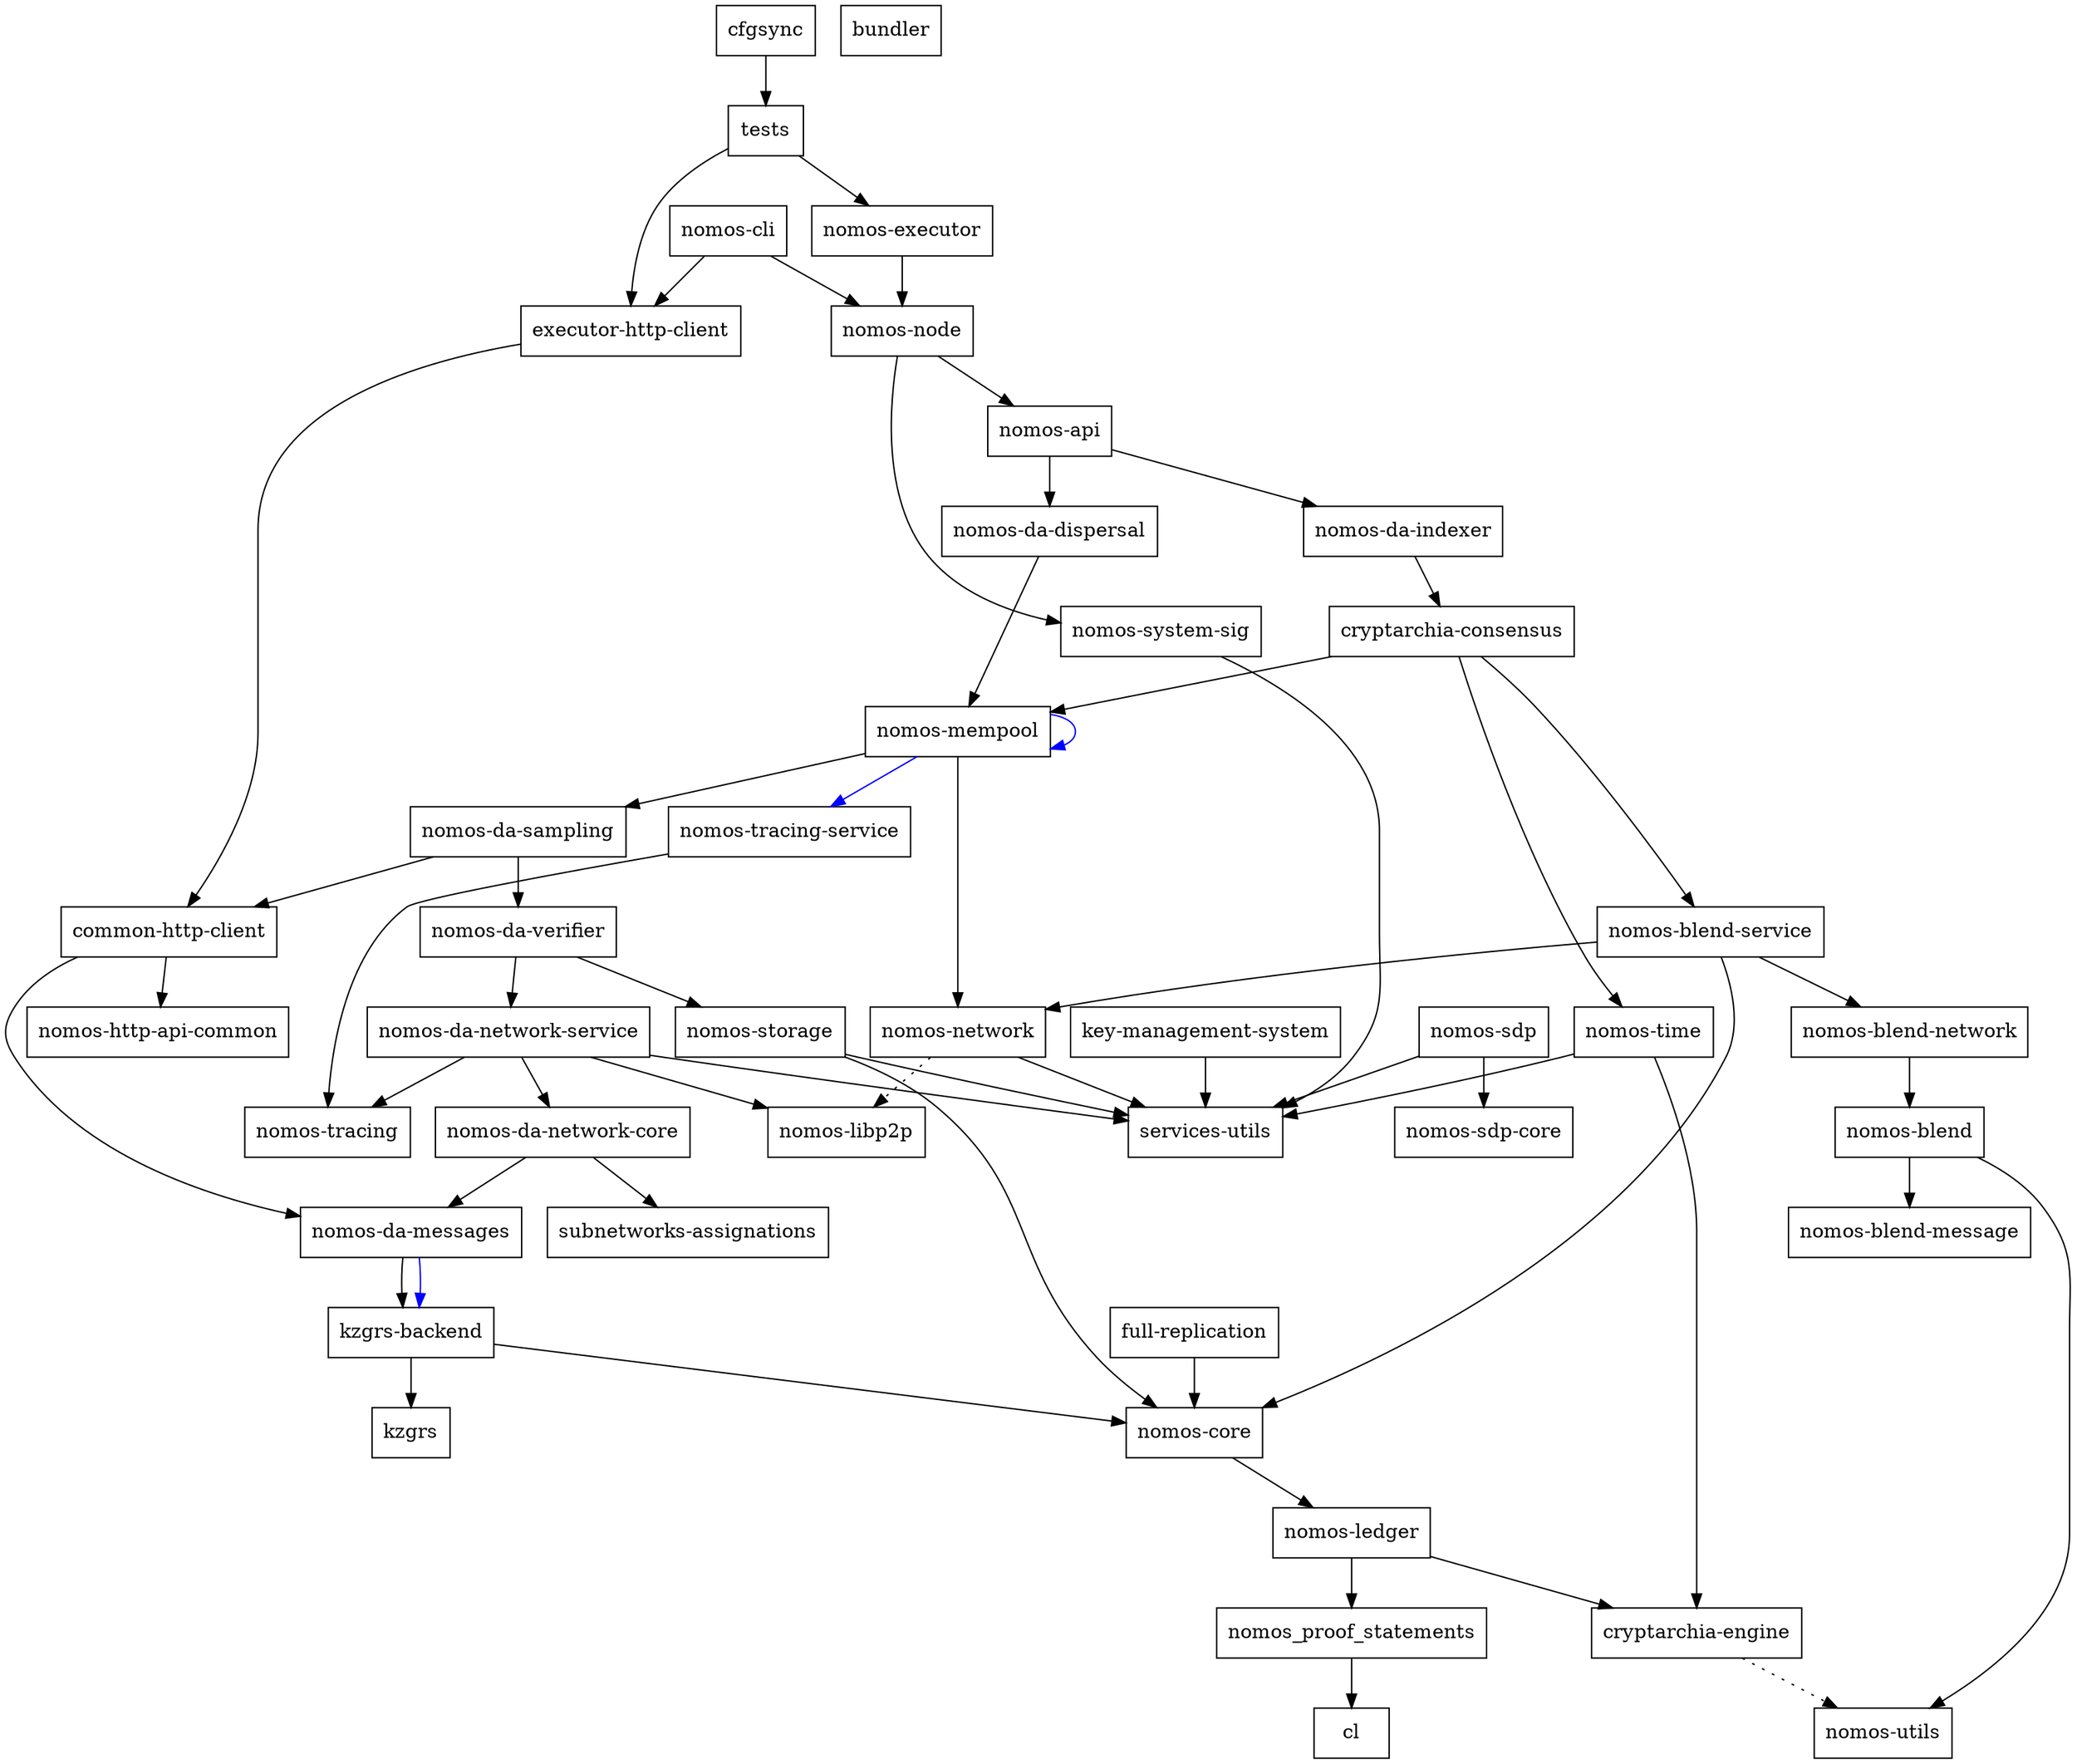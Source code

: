 digraph {
    0 [ label = "cryptarchia-engine" shape = box]
    1 [ label = "nomos-utils" shape = box]
    2 [ label = "nomos-ledger" shape = box]
    3 [ label = "cl" shape = box]
    4 [ label = "nomos_proof_statements" shape = box]
    5 [ label = "nomos-http-api-common" shape = box]
    6 [ label = "nomos-executor" shape = box]
    7 [ label = "kzgrs-backend" shape = box]
    8 [ label = "kzgrs" shape = box]
    9 [ label = "nomos-core" shape = box]
    10 [ label = "nomos-api" shape = box]
    11 [ label = "cryptarchia-consensus" shape = box]
    12 [ label = "nomos-blend-service" shape = box]
    13 [ label = "nomos-blend" shape = box]
    14 [ label = "nomos-blend-message" shape = box]
    15 [ label = "nomos-blend-network" shape = box]
    16 [ label = "nomos-libp2p" shape = box]
    17 [ label = "nomos-network" shape = box]
    18 [ label = "services-utils" shape = box]
    19 [ label = "nomos-da-sampling" shape = box]
    20 [ label = "common-http-client" shape = box]
    21 [ label = "nomos-da-messages" shape = box]
    22 [ label = "nomos-da-network-core" shape = box]
    23 [ label = "subnetworks-assignations" shape = box]
    24 [ label = "nomos-da-network-service" shape = box]
    25 [ label = "nomos-tracing" shape = box]
    26 [ label = "nomos-da-verifier" shape = box]
    27 [ label = "nomos-storage" shape = box]
    28 [ label = "nomos-mempool" shape = box]
    29 [ label = "nomos-tracing-service" shape = box]
    30 [ label = "nomos-time" shape = box]
    31 [ label = "nomos-da-dispersal" shape = box]
    32 [ label = "nomos-da-indexer" shape = box]
    33 [ label = "nomos-node" shape = box]
    34 [ label = "nomos-system-sig" shape = box]
    35 [ label = "executor-http-client" shape = box]
    36 [ label = "bundler" shape = box]
    37 [ label = "nomos-cli" shape = box]
    38 [ label = "full-replication" shape = box]
    39 [ label = "nomos-sdp-core" shape = box]
    40 [ label = "key-management-system" shape = box]
    41 [ label = "nomos-sdp" shape = box]
    42 [ label = "cfgsync" shape = box]
    43 [ label = "tests" shape = box]
    0 -> 1 [ style = dotted]
    2 -> 0 [ ]
    2 -> 4 [ ]
    4 -> 3 [ ]
    6 -> 33 [ ]
    7 -> 8 [ ]
    7 -> 9 [ ]
    9 -> 2 [ ]
    10 -> 31 [ ]
    10 -> 32 [ ]
    11 -> 12 [ ]
    11 -> 28 [ ]
    11 -> 30 [ ]
    12 -> 15 [ ]
    12 -> 9 [ ]
    12 -> 17 [ ]
    13 -> 14 [ ]
    13 -> 1 [ ]
    15 -> 13 [ ]
    17 -> 16 [ style = dotted]
    17 -> 18 [ ]
    19 -> 20 [ ]
    19 -> 26 [ ]
    20 -> 21 [ ]
    20 -> 5 [ ]
    21 -> 7 [ ]
    21 -> 7 [ color = blue]
    22 -> 21 [ ]
    22 -> 23 [ ]
    24 -> 22 [ ]
    24 -> 16 [ ]
    24 -> 25 [ ]
    24 -> 18 [ ]
    26 -> 24 [ ]
    26 -> 27 [ ]
    27 -> 9 [ ]
    27 -> 18 [ ]
    28 -> 19 [ ]
    28 -> 28 [ color = blue]
    28 -> 17 [ ]
    28 -> 29 [ color = blue]
    29 -> 25 [ ]
    30 -> 0 [ ]
    30 -> 18 [ ]
    31 -> 28 [ ]
    32 -> 11 [ ]
    33 -> 10 [ ]
    33 -> 34 [ ]
    34 -> 18 [ ]
    35 -> 20 [ ]
    37 -> 35 [ ]
    37 -> 33 [ ]
    38 -> 9 [ ]
    40 -> 18 [ ]
    41 -> 39 [ ]
    41 -> 18 [ ]
    42 -> 43 [ ]
    43 -> 35 [ ]
    43 -> 6 [ ]
}

